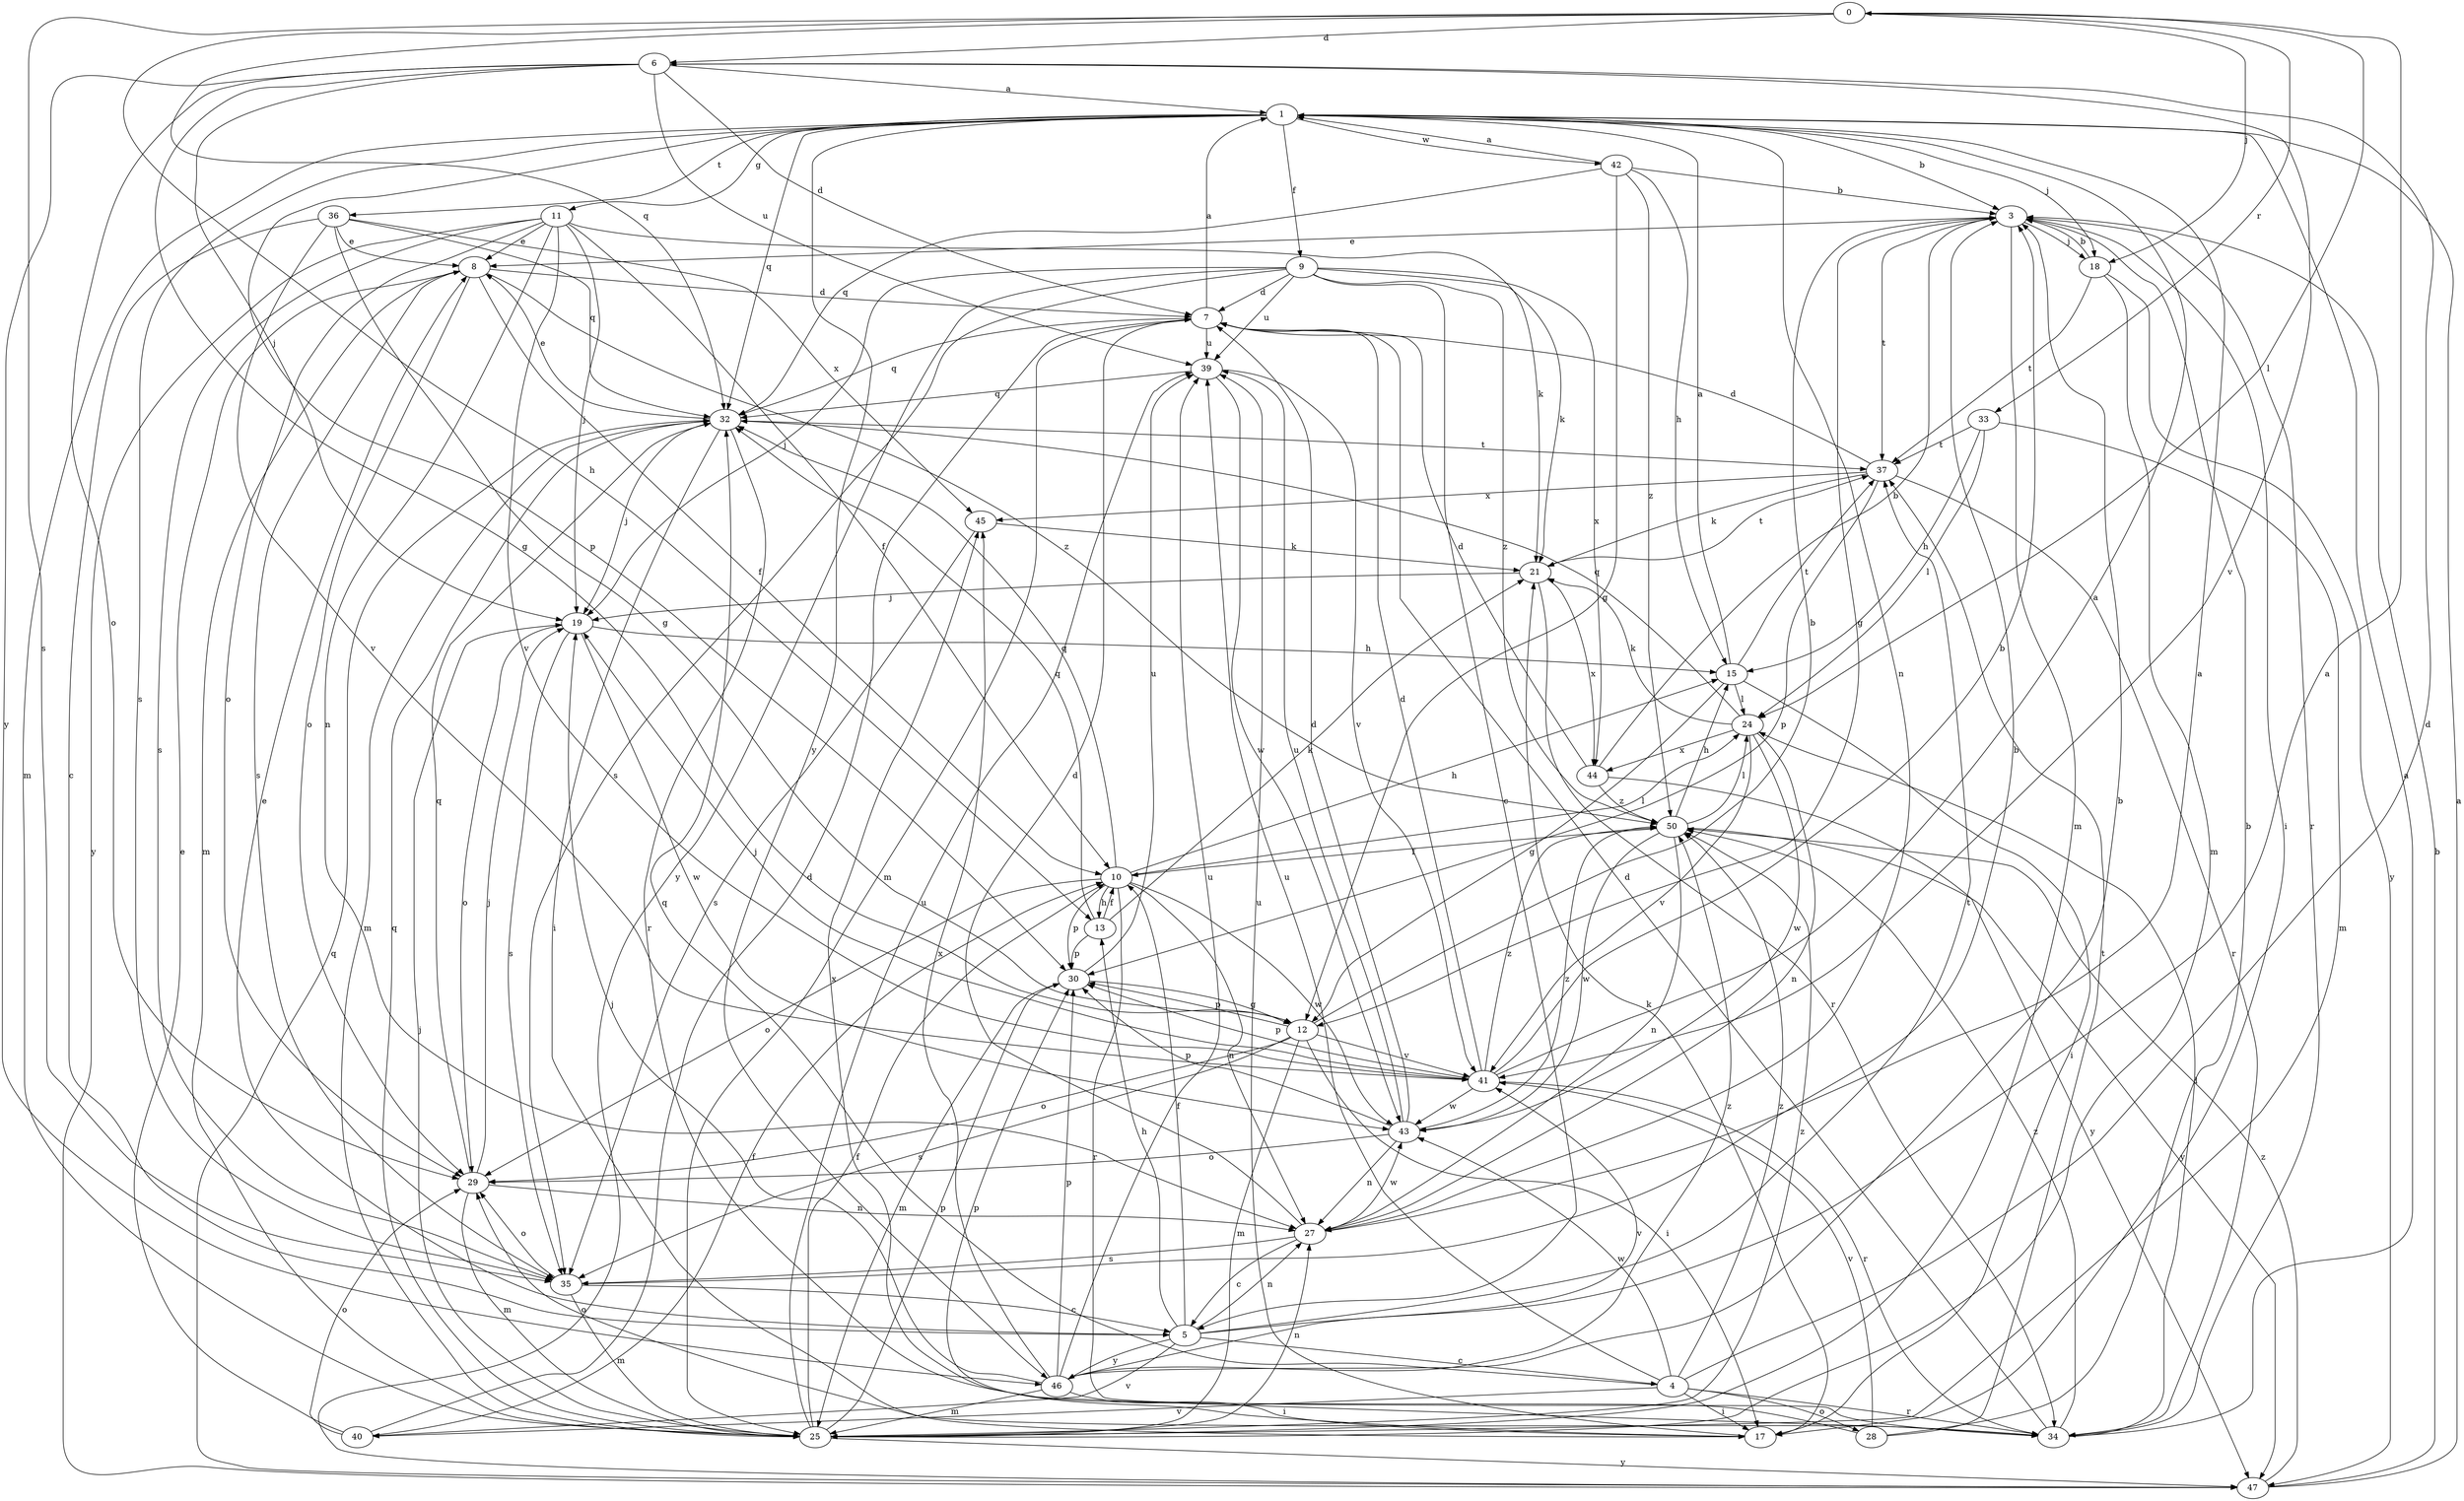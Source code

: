 strict digraph  {
0;
1;
3;
4;
5;
6;
7;
8;
9;
10;
11;
12;
13;
15;
17;
18;
19;
21;
24;
25;
27;
28;
29;
30;
32;
33;
34;
35;
36;
37;
39;
40;
41;
42;
43;
44;
45;
46;
47;
50;
0 -> 6  [label=d];
0 -> 13  [label=h];
0 -> 18  [label=j];
0 -> 24  [label=l];
0 -> 32  [label=q];
0 -> 33  [label=r];
0 -> 35  [label=s];
1 -> 3  [label=b];
1 -> 9  [label=f];
1 -> 11  [label=g];
1 -> 18  [label=j];
1 -> 25  [label=m];
1 -> 27  [label=n];
1 -> 30  [label=p];
1 -> 32  [label=q];
1 -> 35  [label=s];
1 -> 36  [label=t];
1 -> 42  [label=w];
1 -> 46  [label=y];
3 -> 8  [label=e];
3 -> 12  [label=g];
3 -> 17  [label=i];
3 -> 18  [label=j];
3 -> 25  [label=m];
3 -> 34  [label=r];
3 -> 37  [label=t];
4 -> 6  [label=d];
4 -> 17  [label=i];
4 -> 28  [label=o];
4 -> 32  [label=q];
4 -> 34  [label=r];
4 -> 39  [label=u];
4 -> 40  [label=v];
4 -> 43  [label=w];
4 -> 50  [label=z];
5 -> 0  [label=a];
5 -> 4  [label=c];
5 -> 8  [label=e];
5 -> 10  [label=f];
5 -> 13  [label=h];
5 -> 27  [label=n];
5 -> 37  [label=t];
5 -> 40  [label=v];
5 -> 46  [label=y];
6 -> 1  [label=a];
6 -> 7  [label=d];
6 -> 12  [label=g];
6 -> 19  [label=j];
6 -> 29  [label=o];
6 -> 39  [label=u];
6 -> 41  [label=v];
6 -> 46  [label=y];
7 -> 1  [label=a];
7 -> 25  [label=m];
7 -> 32  [label=q];
7 -> 39  [label=u];
8 -> 7  [label=d];
8 -> 10  [label=f];
8 -> 25  [label=m];
8 -> 29  [label=o];
8 -> 35  [label=s];
8 -> 50  [label=z];
9 -> 5  [label=c];
9 -> 7  [label=d];
9 -> 19  [label=j];
9 -> 21  [label=k];
9 -> 35  [label=s];
9 -> 39  [label=u];
9 -> 44  [label=x];
9 -> 47  [label=y];
9 -> 50  [label=z];
10 -> 13  [label=h];
10 -> 15  [label=h];
10 -> 24  [label=l];
10 -> 27  [label=n];
10 -> 29  [label=o];
10 -> 30  [label=p];
10 -> 32  [label=q];
10 -> 34  [label=r];
10 -> 43  [label=w];
11 -> 8  [label=e];
11 -> 10  [label=f];
11 -> 19  [label=j];
11 -> 21  [label=k];
11 -> 27  [label=n];
11 -> 29  [label=o];
11 -> 35  [label=s];
11 -> 41  [label=v];
11 -> 47  [label=y];
12 -> 3  [label=b];
12 -> 17  [label=i];
12 -> 25  [label=m];
12 -> 29  [label=o];
12 -> 30  [label=p];
12 -> 35  [label=s];
12 -> 41  [label=v];
13 -> 10  [label=f];
13 -> 21  [label=k];
13 -> 30  [label=p];
13 -> 32  [label=q];
15 -> 1  [label=a];
15 -> 12  [label=g];
15 -> 17  [label=i];
15 -> 24  [label=l];
15 -> 37  [label=t];
17 -> 21  [label=k];
17 -> 30  [label=p];
17 -> 39  [label=u];
18 -> 3  [label=b];
18 -> 25  [label=m];
18 -> 37  [label=t];
18 -> 47  [label=y];
19 -> 15  [label=h];
19 -> 29  [label=o];
19 -> 35  [label=s];
19 -> 43  [label=w];
21 -> 19  [label=j];
21 -> 34  [label=r];
21 -> 37  [label=t];
21 -> 44  [label=x];
24 -> 21  [label=k];
24 -> 27  [label=n];
24 -> 32  [label=q];
24 -> 41  [label=v];
24 -> 43  [label=w];
24 -> 44  [label=x];
25 -> 10  [label=f];
25 -> 19  [label=j];
25 -> 27  [label=n];
25 -> 30  [label=p];
25 -> 32  [label=q];
25 -> 39  [label=u];
25 -> 47  [label=y];
25 -> 50  [label=z];
27 -> 1  [label=a];
27 -> 5  [label=c];
27 -> 7  [label=d];
27 -> 35  [label=s];
27 -> 43  [label=w];
28 -> 3  [label=b];
28 -> 37  [label=t];
28 -> 41  [label=v];
28 -> 45  [label=x];
29 -> 19  [label=j];
29 -> 25  [label=m];
29 -> 27  [label=n];
29 -> 32  [label=q];
30 -> 12  [label=g];
30 -> 25  [label=m];
30 -> 39  [label=u];
32 -> 8  [label=e];
32 -> 17  [label=i];
32 -> 19  [label=j];
32 -> 25  [label=m];
32 -> 34  [label=r];
32 -> 37  [label=t];
33 -> 15  [label=h];
33 -> 24  [label=l];
33 -> 25  [label=m];
33 -> 37  [label=t];
34 -> 1  [label=a];
34 -> 7  [label=d];
34 -> 24  [label=l];
34 -> 29  [label=o];
34 -> 50  [label=z];
35 -> 3  [label=b];
35 -> 5  [label=c];
35 -> 25  [label=m];
35 -> 29  [label=o];
36 -> 5  [label=c];
36 -> 8  [label=e];
36 -> 12  [label=g];
36 -> 32  [label=q];
36 -> 41  [label=v];
36 -> 45  [label=x];
37 -> 7  [label=d];
37 -> 21  [label=k];
37 -> 30  [label=p];
37 -> 34  [label=r];
37 -> 45  [label=x];
39 -> 32  [label=q];
39 -> 41  [label=v];
39 -> 43  [label=w];
40 -> 7  [label=d];
40 -> 8  [label=e];
40 -> 10  [label=f];
40 -> 29  [label=o];
41 -> 1  [label=a];
41 -> 3  [label=b];
41 -> 7  [label=d];
41 -> 19  [label=j];
41 -> 30  [label=p];
41 -> 34  [label=r];
41 -> 43  [label=w];
41 -> 50  [label=z];
42 -> 1  [label=a];
42 -> 3  [label=b];
42 -> 12  [label=g];
42 -> 15  [label=h];
42 -> 32  [label=q];
42 -> 50  [label=z];
43 -> 7  [label=d];
43 -> 27  [label=n];
43 -> 29  [label=o];
43 -> 30  [label=p];
43 -> 39  [label=u];
43 -> 50  [label=z];
44 -> 3  [label=b];
44 -> 7  [label=d];
44 -> 47  [label=y];
44 -> 50  [label=z];
45 -> 21  [label=k];
45 -> 35  [label=s];
46 -> 3  [label=b];
46 -> 17  [label=i];
46 -> 19  [label=j];
46 -> 25  [label=m];
46 -> 30  [label=p];
46 -> 39  [label=u];
46 -> 41  [label=v];
46 -> 45  [label=x];
46 -> 50  [label=z];
47 -> 1  [label=a];
47 -> 3  [label=b];
47 -> 32  [label=q];
47 -> 50  [label=z];
50 -> 10  [label=f];
50 -> 15  [label=h];
50 -> 24  [label=l];
50 -> 27  [label=n];
50 -> 43  [label=w];
50 -> 47  [label=y];
}
